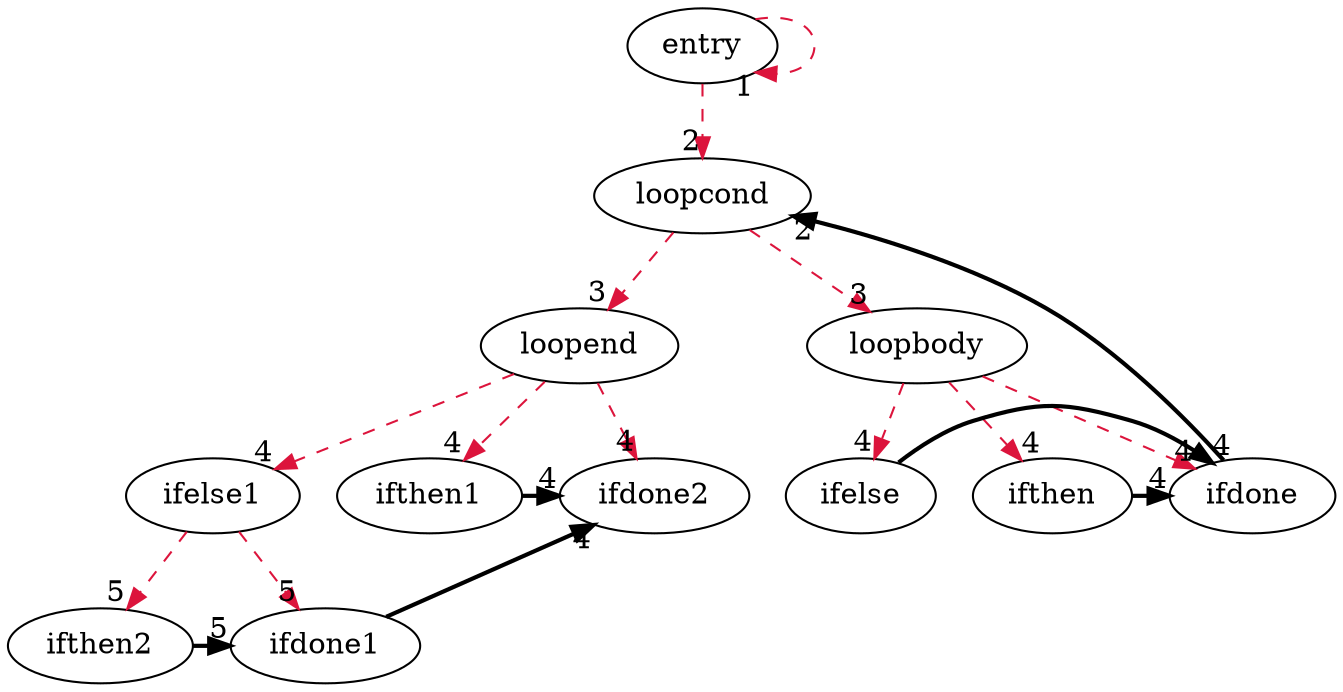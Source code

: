 digraph {
	entry -> entry [style="dashed" color="crimson" headlabel="1"]
	entry -> loopcond [style="dashed" color="crimson" headlabel="2"]
	loopcond -> loopend [style="dashed" color="crimson" headlabel="3"]
	loopend -> ifelse1 [style="dashed" color="crimson" headlabel="4"]
	ifelse1 -> ifthen2 [style="dashed" color="crimson" headlabel="5"]
	ifelse1 -> ifdone1 [style="dashed" color="crimson" headlabel="5"]
	loopend -> ifthen1 [style="dashed" color="crimson" headlabel="4"]
	loopend -> ifdone2 [style="dashed" color="crimson" headlabel="4"]
	loopcond -> loopbody [style="dashed" color="crimson" headlabel="3"]
	loopbody -> ifelse [style="dashed" color="crimson" headlabel="4"]
	loopbody -> ifthen [style="dashed" color="crimson" headlabel="4"]
	loopbody -> ifdone [style="dashed" color="crimson" headlabel="4"]
	ifdone -> loopcond [constraint=false color="black" penwidth=2 headlabel="2"]
	ifthen2 -> ifdone1 [constraint=false color="black" penwidth=2 headlabel="5"]
	ifthen1 -> ifdone2 [constraint=false color="black" penwidth=2 headlabel="4"]
	ifdone1 -> ifdone2 [constraint=false color="black" penwidth=2 headlabel="4"]
	ifthen -> ifdone [constraint=false color="black" penwidth=2 headlabel="4"]
	ifelse -> ifdone [constraint=false color="black" penwidth=2 headlabel="4"]
}
